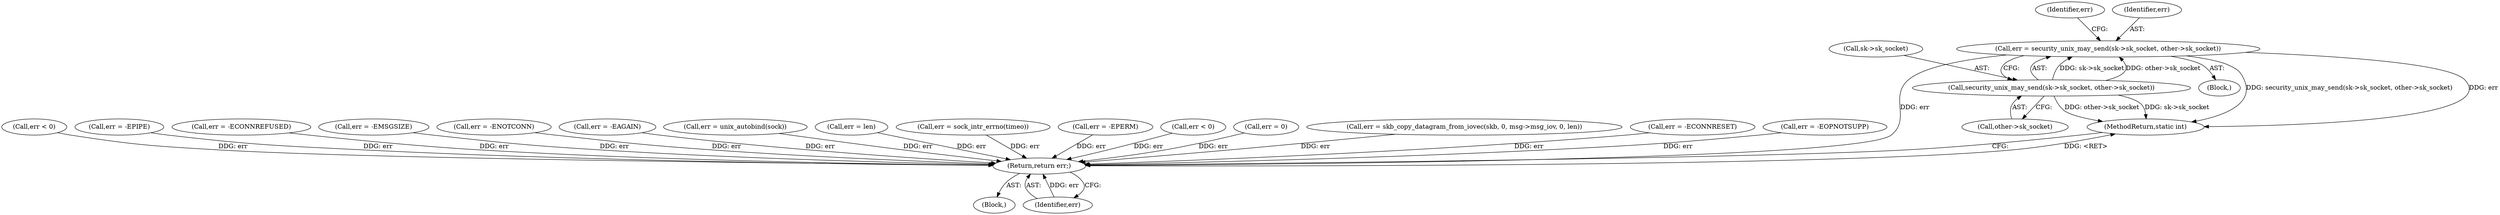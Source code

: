 digraph "0_linux_e0e3cea46d31d23dc40df0a49a7a2c04fe8edfea_0@API" {
"1000476" [label="(Call,err = security_unix_may_send(sk->sk_socket, other->sk_socket))"];
"1000478" [label="(Call,security_unix_may_send(sk->sk_socket, other->sk_socket))"];
"1000577" [label="(Return,return err;)"];
"1000482" [label="(Call,other->sk_socket)"];
"1000307" [label="(Call,err < 0)"];
"1000486" [label="(Identifier,err)"];
"1000475" [label="(Block,)"];
"1000577" [label="(Return,return err;)"];
"1000478" [label="(Call,security_unix_may_send(sk->sk_socket, other->sk_socket))"];
"1000458" [label="(Call,err = -EPIPE)"];
"1000443" [label="(Call,err = -ECONNREFUSED)"];
"1000251" [label="(Call,err = -EMSGSIZE)"];
"1000219" [label="(Call,err = -ENOTCONN)"];
"1000479" [label="(Call,sk->sk_socket)"];
"1000108" [label="(Block,)"];
"1000477" [label="(Identifier,err)"];
"1000501" [label="(Call,err = -EAGAIN)"];
"1000245" [label="(Call,err = unix_autobind(sock))"];
"1000396" [label="(Call,err = len)"];
"1000511" [label="(Call,err = sock_intr_errno(timeo))"];
"1000402" [label="(Call,err = -EPERM)"];
"1000207" [label="(Call,err < 0)"];
"1000421" [label="(Call,err = 0)"];
"1000476" [label="(Call,err = security_unix_may_send(sk->sk_socket, other->sk_socket))"];
"1000578" [label="(Identifier,err)"];
"1000336" [label="(Call,err = skb_copy_datagram_from_iovec(skb, 0, msg->msg_iov, 0, len))"];
"1000363" [label="(Call,err = -ECONNRESET)"];
"1000579" [label="(MethodReturn,static int)"];
"1000181" [label="(Call,err = -EOPNOTSUPP)"];
"1000476" -> "1000475"  [label="AST: "];
"1000476" -> "1000478"  [label="CFG: "];
"1000477" -> "1000476"  [label="AST: "];
"1000478" -> "1000476"  [label="AST: "];
"1000486" -> "1000476"  [label="CFG: "];
"1000476" -> "1000579"  [label="DDG: err"];
"1000476" -> "1000579"  [label="DDG: security_unix_may_send(sk->sk_socket, other->sk_socket)"];
"1000478" -> "1000476"  [label="DDG: sk->sk_socket"];
"1000478" -> "1000476"  [label="DDG: other->sk_socket"];
"1000476" -> "1000577"  [label="DDG: err"];
"1000478" -> "1000482"  [label="CFG: "];
"1000479" -> "1000478"  [label="AST: "];
"1000482" -> "1000478"  [label="AST: "];
"1000478" -> "1000579"  [label="DDG: sk->sk_socket"];
"1000478" -> "1000579"  [label="DDG: other->sk_socket"];
"1000577" -> "1000108"  [label="AST: "];
"1000577" -> "1000578"  [label="CFG: "];
"1000578" -> "1000577"  [label="AST: "];
"1000579" -> "1000577"  [label="CFG: "];
"1000577" -> "1000579"  [label="DDG: <RET>"];
"1000578" -> "1000577"  [label="DDG: err"];
"1000181" -> "1000577"  [label="DDG: err"];
"1000396" -> "1000577"  [label="DDG: err"];
"1000458" -> "1000577"  [label="DDG: err"];
"1000363" -> "1000577"  [label="DDG: err"];
"1000251" -> "1000577"  [label="DDG: err"];
"1000402" -> "1000577"  [label="DDG: err"];
"1000421" -> "1000577"  [label="DDG: err"];
"1000336" -> "1000577"  [label="DDG: err"];
"1000443" -> "1000577"  [label="DDG: err"];
"1000501" -> "1000577"  [label="DDG: err"];
"1000207" -> "1000577"  [label="DDG: err"];
"1000511" -> "1000577"  [label="DDG: err"];
"1000219" -> "1000577"  [label="DDG: err"];
"1000307" -> "1000577"  [label="DDG: err"];
"1000245" -> "1000577"  [label="DDG: err"];
}
